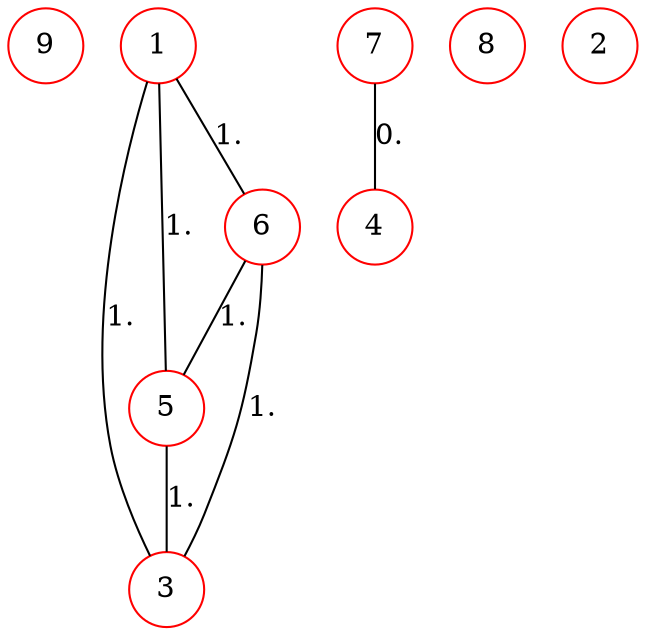 graph G {
  9 [shape=circle, color="#FF0000", label="9", ];
  1 [shape=circle, color="#FF0000", label="1", ];
  4 [shape=circle, color="#FF0000", label="4", ];
  7 [shape=circle, color="#FF0000", label="7", ];
  8 [shape=circle, color="#FF0000", label="8", ];
  2 [shape=circle, color="#FF0000", label="2", ];
  3 [shape=circle, color="#FF0000", label="3", ];
  5 [shape=circle, color="#FF0000", label="5", ];
  6 [shape=circle, color="#FF0000", label="6", ];
  
  
  1 -- 3 [label="1.", ];
  1 -- 5 [label="1.", ];
  1 -- 6 [label="1.", ];
  7 -- 4 [label="0.", ];
  5 -- 3 [label="1.", ];
  6 -- 3 [label="1.", ];
  6 -- 5 [label="1.", ];
  
  }